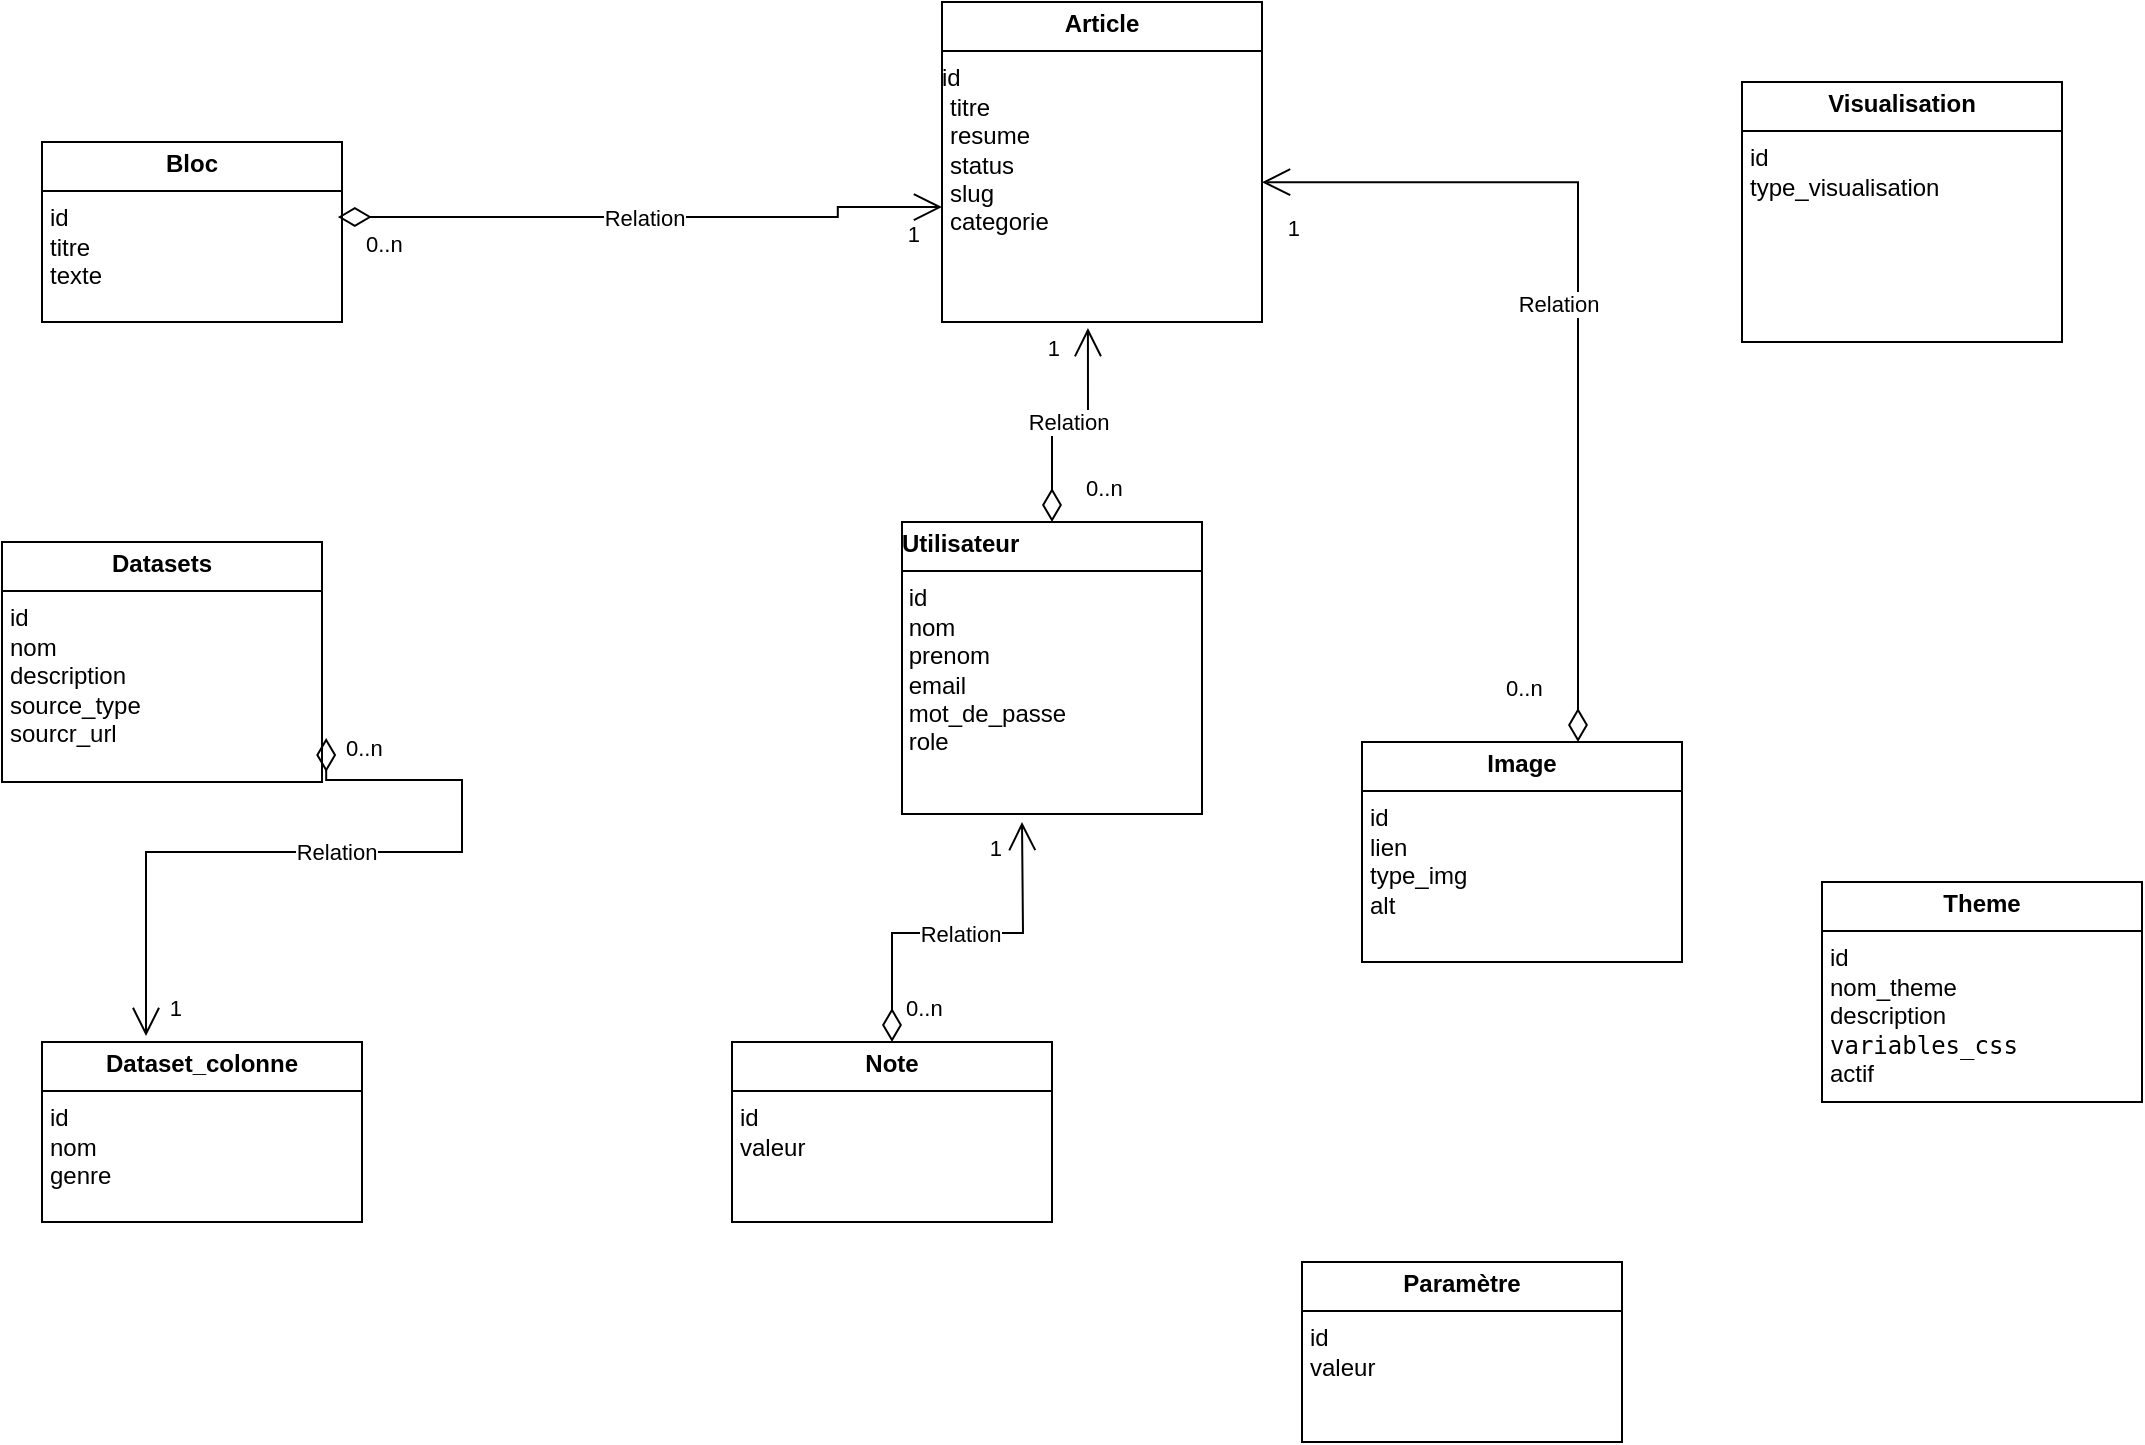 <mxfile version="28.2.7">
  <diagram name="Page-1" id="PKaQUx0L-eoe58KLmpw-">
    <mxGraphModel dx="1305" dy="794" grid="1" gridSize="10" guides="1" tooltips="1" connect="1" arrows="1" fold="1" page="1" pageScale="1" pageWidth="1169" pageHeight="827" math="0" shadow="0">
      <root>
        <mxCell id="0" />
        <mxCell id="1" parent="0" />
        <mxCell id="GM9Zu-Kqah4xD8t6YWYN-1" value="&lt;p style=&quot;margin:0px;margin-top:4px;text-align:center;&quot;&gt;&lt;b&gt;Article&lt;/b&gt;&lt;/p&gt;&lt;hr size=&quot;1&quot; style=&quot;border-style:solid;&quot;&gt;id&lt;p style=&quot;margin:0px;margin-left:4px;&quot;&gt;titre&lt;/p&gt;&lt;p style=&quot;margin:0px;margin-left:4px;&quot;&gt;resume&lt;/p&gt;&lt;p style=&quot;margin:0px;margin-left:4px;&quot;&gt;status&lt;/p&gt;&lt;p style=&quot;margin:0px;margin-left:4px;&quot;&gt;slug&lt;/p&gt;&lt;p style=&quot;margin:0px;margin-left:4px;&quot;&gt;categorie&lt;/p&gt;" style="verticalAlign=top;align=left;overflow=fill;html=1;whiteSpace=wrap;" parent="1" vertex="1">
          <mxGeometry x="530" y="40" width="160" height="160" as="geometry" />
        </mxCell>
        <mxCell id="GM9Zu-Kqah4xD8t6YWYN-2" value="&lt;p style=&quot;margin:0px;margin-top:4px;text-align:center;&quot;&gt;&lt;b&gt;Bloc&lt;/b&gt;&lt;/p&gt;&lt;hr size=&quot;1&quot; style=&quot;border-style:solid;&quot;&gt;&lt;p style=&quot;margin:0px;margin-left:4px;&quot;&gt;id&lt;/p&gt;&lt;p style=&quot;margin:0px;margin-left:4px;&quot;&gt;titre&lt;/p&gt;&lt;p style=&quot;margin:0px;margin-left:4px;&quot;&gt;texte&lt;/p&gt;" style="verticalAlign=top;align=left;overflow=fill;html=1;whiteSpace=wrap;direction=west;" parent="1" vertex="1">
          <mxGeometry x="80" y="110" width="150" height="90" as="geometry" />
        </mxCell>
        <mxCell id="GM9Zu-Kqah4xD8t6YWYN-3" value="&lt;p align=&quot;justify&quot; style=&quot;margin: 4px 0px 0px;&quot;&gt;&lt;b&gt;Utilisateur&lt;/b&gt;&lt;/p&gt;&lt;hr align=&quot;justify&quot; size=&quot;1&quot; style=&quot;border-style:solid;&quot;&gt;&lt;div align=&quot;justify&quot;&gt;&amp;nbsp;id&lt;/div&gt;&lt;div align=&quot;justify&quot;&gt;&amp;nbsp;nom&lt;/div&gt;&lt;div align=&quot;justify&quot;&gt;&amp;nbsp;prenom&lt;/div&gt;&lt;div align=&quot;justify&quot;&gt;&amp;nbsp;email&lt;/div&gt;&lt;div align=&quot;justify&quot;&gt;&amp;nbsp;mot_de_passe&lt;/div&gt;&lt;div align=&quot;justify&quot;&gt;&amp;nbsp;role&lt;/div&gt;" style="verticalAlign=top;align=right;overflow=fill;html=1;whiteSpace=wrap;" parent="1" vertex="1">
          <mxGeometry x="510" y="300" width="150" height="146" as="geometry" />
        </mxCell>
        <mxCell id="GM9Zu-Kqah4xD8t6YWYN-4" value="&lt;p style=&quot;margin:0px;margin-top:4px;text-align:center;&quot;&gt;&lt;b&gt;Image&lt;/b&gt;&lt;/p&gt;&lt;hr size=&quot;1&quot; style=&quot;border-style:solid;&quot;&gt;&lt;p style=&quot;margin:0px;margin-left:4px;&quot;&gt;id&lt;/p&gt;&lt;p style=&quot;margin:0px;margin-left:4px;&quot;&gt;lien&lt;/p&gt;&lt;p style=&quot;margin:0px;margin-left:4px;&quot;&gt;type_img&lt;/p&gt;&lt;p style=&quot;margin:0px;margin-left:4px;&quot;&gt;alt&lt;/p&gt;&lt;p style=&quot;margin:0px;margin-left:4px;&quot;&gt;&lt;br&gt;&lt;/p&gt;" style="verticalAlign=top;align=left;overflow=fill;html=1;whiteSpace=wrap;" parent="1" vertex="1">
          <mxGeometry x="740" y="410" width="160" height="110" as="geometry" />
        </mxCell>
        <mxCell id="aWvSpBqs5zm3MjkuXBiN-1" value="&lt;p style=&quot;margin:0px;margin-top:4px;text-align:center;&quot;&gt;&lt;b&gt;Datasets&lt;/b&gt;&lt;/p&gt;&lt;hr size=&quot;1&quot; style=&quot;border-style:solid;&quot;&gt;&lt;p style=&quot;margin:0px;margin-left:4px;&quot;&gt;id&lt;/p&gt;&lt;p style=&quot;margin:0px;margin-left:4px;&quot;&gt;nom&lt;/p&gt;&lt;p style=&quot;margin:0px;margin-left:4px;&quot;&gt;description&lt;/p&gt;&lt;p style=&quot;margin:0px;margin-left:4px;&quot;&gt;source_type&lt;/p&gt;&lt;p style=&quot;margin:0px;margin-left:4px;&quot;&gt;sourcr_url&lt;/p&gt;" style="verticalAlign=top;align=left;overflow=fill;html=1;whiteSpace=wrap;" vertex="1" parent="1">
          <mxGeometry x="60" y="310" width="160" height="120" as="geometry" />
        </mxCell>
        <mxCell id="aWvSpBqs5zm3MjkuXBiN-2" value="&lt;p style=&quot;margin:0px;margin-top:4px;text-align:center;&quot;&gt;&lt;b&gt;Dataset_colonne&lt;/b&gt;&lt;/p&gt;&lt;hr size=&quot;1&quot; style=&quot;border-style:solid;&quot;&gt;&lt;p style=&quot;margin:0px;margin-left:4px;&quot;&gt;id&lt;/p&gt;&lt;p style=&quot;margin:0px;margin-left:4px;&quot;&gt;nom&lt;/p&gt;&lt;p style=&quot;margin:0px;margin-left:4px;&quot;&gt;genre&lt;/p&gt;" style="verticalAlign=top;align=left;overflow=fill;html=1;whiteSpace=wrap;" vertex="1" parent="1">
          <mxGeometry x="80" y="560" width="160" height="90" as="geometry" />
        </mxCell>
        <mxCell id="aWvSpBqs5zm3MjkuXBiN-3" value="&lt;p style=&quot;margin:0px;margin-top:4px;text-align:center;&quot;&gt;&lt;b&gt;Note&lt;/b&gt;&lt;/p&gt;&lt;hr size=&quot;1&quot; style=&quot;border-style:solid;&quot;&gt;&lt;p style=&quot;margin:0px;margin-left:4px;&quot;&gt;id&lt;/p&gt;&lt;p style=&quot;margin:0px;margin-left:4px;&quot;&gt;valeur&lt;/p&gt;" style="verticalAlign=top;align=left;overflow=fill;html=1;whiteSpace=wrap;" vertex="1" parent="1">
          <mxGeometry x="425" y="560" width="160" height="90" as="geometry" />
        </mxCell>
        <mxCell id="aWvSpBqs5zm3MjkuXBiN-4" value="&lt;p style=&quot;margin:0px;margin-top:4px;text-align:center;&quot;&gt;&lt;b&gt;Visualisation&lt;/b&gt;&lt;/p&gt;&lt;hr size=&quot;1&quot; style=&quot;border-style:solid;&quot;&gt;&lt;p style=&quot;margin:0px;margin-left:4px;&quot;&gt;id&lt;/p&gt;&lt;p style=&quot;margin:0px;margin-left:4px;&quot;&gt;type_visualisation&lt;/p&gt;" style="verticalAlign=top;align=left;overflow=fill;html=1;whiteSpace=wrap;" vertex="1" parent="1">
          <mxGeometry x="930" y="80" width="160" height="130" as="geometry" />
        </mxCell>
        <mxCell id="aWvSpBqs5zm3MjkuXBiN-5" value="&lt;p style=&quot;margin:0px;margin-top:4px;text-align:center;&quot;&gt;&lt;b&gt;Theme&lt;/b&gt;&lt;/p&gt;&lt;hr size=&quot;1&quot; style=&quot;border-style:solid;&quot;&gt;&lt;p style=&quot;margin:0px;margin-left:4px;&quot;&gt;id&lt;/p&gt;&lt;p style=&quot;margin:0px;margin-left:4px;&quot;&gt;nom_theme&lt;/p&gt;&lt;p style=&quot;margin:0px;margin-left:4px;&quot;&gt;description&lt;/p&gt;&lt;p style=&quot;margin:0px;margin-left:4px;&quot;&gt;&lt;code data-end=&quot;1918&quot; data-start=&quot;1903&quot;&gt;variables_css&lt;/code&gt;&lt;/p&gt;&lt;p style=&quot;margin:0px;margin-left:4px;&quot;&gt;actif&lt;/p&gt;&lt;p style=&quot;margin:0px;margin-left:4px;&quot;&gt;&lt;br&gt;&lt;/p&gt;" style="verticalAlign=top;align=left;overflow=fill;html=1;whiteSpace=wrap;" vertex="1" parent="1">
          <mxGeometry x="970" y="480" width="160" height="110" as="geometry" />
        </mxCell>
        <mxCell id="aWvSpBqs5zm3MjkuXBiN-6" value="&lt;p style=&quot;margin:0px;margin-top:4px;text-align:center;&quot;&gt;&lt;b&gt;Paramètre&lt;/b&gt;&lt;/p&gt;&lt;hr size=&quot;1&quot; style=&quot;border-style:solid;&quot;&gt;&lt;p style=&quot;margin:0px;margin-left:4px;&quot;&gt;id&lt;/p&gt;&lt;p style=&quot;margin:0px;margin-left:4px;&quot;&gt;valeur&lt;/p&gt;" style="verticalAlign=top;align=left;overflow=fill;html=1;whiteSpace=wrap;" vertex="1" parent="1">
          <mxGeometry x="710" y="670" width="160" height="90" as="geometry" />
        </mxCell>
        <mxCell id="aWvSpBqs5zm3MjkuXBiN-12" value="Relation" style="endArrow=open;html=1;endSize=12;startArrow=diamondThin;startSize=14;startFill=0;edgeStyle=orthogonalEdgeStyle;rounded=0;entryX=0.013;entryY=0.644;entryDx=0;entryDy=0;entryPerimeter=0;" edge="1" parent="1">
          <mxGeometry relative="1" as="geometry">
            <mxPoint x="227.92" y="147.5" as="sourcePoint" />
            <mxPoint x="530.0" y="142.54" as="targetPoint" />
            <Array as="points">
              <mxPoint x="477.92" y="147.5" />
              <mxPoint x="477.92" y="142.5" />
            </Array>
          </mxGeometry>
        </mxCell>
        <mxCell id="aWvSpBqs5zm3MjkuXBiN-13" value="0..n" style="edgeLabel;resizable=0;html=1;align=left;verticalAlign=top;" connectable="0" vertex="1" parent="aWvSpBqs5zm3MjkuXBiN-12">
          <mxGeometry x="-1" relative="1" as="geometry">
            <mxPoint x="12" as="offset" />
          </mxGeometry>
        </mxCell>
        <mxCell id="aWvSpBqs5zm3MjkuXBiN-14" value="1" style="edgeLabel;resizable=0;html=1;align=right;verticalAlign=top;" connectable="0" vertex="1" parent="aWvSpBqs5zm3MjkuXBiN-12">
          <mxGeometry x="1" relative="1" as="geometry">
            <mxPoint x="-10" as="offset" />
          </mxGeometry>
        </mxCell>
        <mxCell id="aWvSpBqs5zm3MjkuXBiN-15" value="Relation" style="endArrow=open;html=1;endSize=12;startArrow=diamondThin;startSize=14;startFill=0;edgeStyle=orthogonalEdgeStyle;rounded=0;entryX=0.456;entryY=1.019;entryDx=0;entryDy=0;entryPerimeter=0;exitX=0.5;exitY=0;exitDx=0;exitDy=0;" edge="1" parent="1" source="GM9Zu-Kqah4xD8t6YWYN-3" target="GM9Zu-Kqah4xD8t6YWYN-1">
          <mxGeometry relative="1" as="geometry">
            <mxPoint x="480" y="420" as="sourcePoint" />
            <mxPoint x="640" y="420" as="targetPoint" />
          </mxGeometry>
        </mxCell>
        <mxCell id="aWvSpBqs5zm3MjkuXBiN-16" value="0..n" style="edgeLabel;resizable=0;html=1;align=left;verticalAlign=top;" connectable="0" vertex="1" parent="aWvSpBqs5zm3MjkuXBiN-15">
          <mxGeometry x="-1" relative="1" as="geometry">
            <mxPoint x="15" y="-30" as="offset" />
          </mxGeometry>
        </mxCell>
        <mxCell id="aWvSpBqs5zm3MjkuXBiN-17" value="1" style="edgeLabel;resizable=0;html=1;align=right;verticalAlign=top;" connectable="0" vertex="1" parent="aWvSpBqs5zm3MjkuXBiN-15">
          <mxGeometry x="1" relative="1" as="geometry">
            <mxPoint x="-13" y="-3" as="offset" />
          </mxGeometry>
        </mxCell>
        <mxCell id="aWvSpBqs5zm3MjkuXBiN-18" value="Relation" style="endArrow=open;html=1;endSize=12;startArrow=diamondThin;startSize=14;startFill=0;edgeStyle=orthogonalEdgeStyle;rounded=0;exitX=0.5;exitY=0;exitDx=0;exitDy=0;" edge="1" parent="1" source="aWvSpBqs5zm3MjkuXBiN-3">
          <mxGeometry relative="1" as="geometry">
            <mxPoint x="510" y="540" as="sourcePoint" />
            <mxPoint x="570" y="450" as="targetPoint" />
          </mxGeometry>
        </mxCell>
        <mxCell id="aWvSpBqs5zm3MjkuXBiN-19" value="0..n" style="edgeLabel;resizable=0;html=1;align=left;verticalAlign=top;" connectable="0" vertex="1" parent="aWvSpBqs5zm3MjkuXBiN-18">
          <mxGeometry x="-1" relative="1" as="geometry">
            <mxPoint x="5" y="-30" as="offset" />
          </mxGeometry>
        </mxCell>
        <mxCell id="aWvSpBqs5zm3MjkuXBiN-20" value="1" style="edgeLabel;resizable=0;html=1;align=right;verticalAlign=top;" connectable="0" vertex="1" parent="aWvSpBqs5zm3MjkuXBiN-18">
          <mxGeometry x="1" relative="1" as="geometry">
            <mxPoint x="-10" as="offset" />
          </mxGeometry>
        </mxCell>
        <mxCell id="aWvSpBqs5zm3MjkuXBiN-21" value="Relation" style="endArrow=open;html=1;endSize=12;startArrow=diamondThin;startSize=14;startFill=0;edgeStyle=orthogonalEdgeStyle;rounded=0;exitX=0.675;exitY=0;exitDx=0;exitDy=0;exitPerimeter=0;entryX=1;entryY=0.563;entryDx=0;entryDy=0;entryPerimeter=0;" edge="1" parent="1" source="GM9Zu-Kqah4xD8t6YWYN-4" target="GM9Zu-Kqah4xD8t6YWYN-1">
          <mxGeometry y="10" relative="1" as="geometry">
            <mxPoint x="750" y="340" as="sourcePoint" />
            <mxPoint x="840" y="120" as="targetPoint" />
            <mxPoint as="offset" />
          </mxGeometry>
        </mxCell>
        <mxCell id="aWvSpBqs5zm3MjkuXBiN-22" value="0..n" style="edgeLabel;resizable=0;html=1;align=left;verticalAlign=top;" connectable="0" vertex="1" parent="aWvSpBqs5zm3MjkuXBiN-21">
          <mxGeometry x="-1" relative="1" as="geometry">
            <mxPoint x="-38" y="-40" as="offset" />
          </mxGeometry>
        </mxCell>
        <mxCell id="aWvSpBqs5zm3MjkuXBiN-23" value="1" style="edgeLabel;resizable=0;html=1;align=right;verticalAlign=top;" connectable="0" vertex="1" parent="aWvSpBqs5zm3MjkuXBiN-21">
          <mxGeometry x="1" relative="1" as="geometry">
            <mxPoint x="20" y="10" as="offset" />
          </mxGeometry>
        </mxCell>
        <mxCell id="aWvSpBqs5zm3MjkuXBiN-24" value="Relation" style="endArrow=open;html=1;endSize=12;startArrow=diamondThin;startSize=14;startFill=0;edgeStyle=orthogonalEdgeStyle;rounded=0;exitX=1.013;exitY=0.817;exitDx=0;exitDy=0;exitPerimeter=0;entryX=0.325;entryY=-0.033;entryDx=0;entryDy=0;entryPerimeter=0;" edge="1" parent="1" source="aWvSpBqs5zm3MjkuXBiN-1" target="aWvSpBqs5zm3MjkuXBiN-2">
          <mxGeometry relative="1" as="geometry">
            <mxPoint x="290" y="464.5" as="sourcePoint" />
            <mxPoint x="450" y="464.5" as="targetPoint" />
            <Array as="points">
              <mxPoint x="222" y="429" />
              <mxPoint x="290" y="429" />
              <mxPoint x="290" y="465" />
              <mxPoint x="132" y="465" />
            </Array>
          </mxGeometry>
        </mxCell>
        <mxCell id="aWvSpBqs5zm3MjkuXBiN-25" value="0..n" style="edgeLabel;resizable=0;html=1;align=left;verticalAlign=top;" connectable="0" vertex="1" parent="aWvSpBqs5zm3MjkuXBiN-24">
          <mxGeometry x="-1" relative="1" as="geometry">
            <mxPoint x="8" y="-8" as="offset" />
          </mxGeometry>
        </mxCell>
        <mxCell id="aWvSpBqs5zm3MjkuXBiN-26" value="1" style="edgeLabel;resizable=0;html=1;align=right;verticalAlign=top;" connectable="0" vertex="1" parent="aWvSpBqs5zm3MjkuXBiN-24">
          <mxGeometry x="1" relative="1" as="geometry">
            <mxPoint x="18" y="-27" as="offset" />
          </mxGeometry>
        </mxCell>
      </root>
    </mxGraphModel>
  </diagram>
</mxfile>
